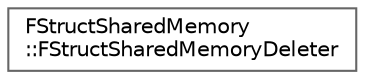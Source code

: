 digraph "Graphical Class Hierarchy"
{
 // INTERACTIVE_SVG=YES
 // LATEX_PDF_SIZE
  bgcolor="transparent";
  edge [fontname=Helvetica,fontsize=10,labelfontname=Helvetica,labelfontsize=10];
  node [fontname=Helvetica,fontsize=10,shape=box,height=0.2,width=0.4];
  rankdir="LR";
  Node0 [id="Node000000",label="FStructSharedMemory\l::FStructSharedMemoryDeleter",height=0.2,width=0.4,color="grey40", fillcolor="white", style="filled",URL="$d2/dd5/structFStructSharedMemory_1_1FStructSharedMemoryDeleter.html",tooltip=" "];
}
